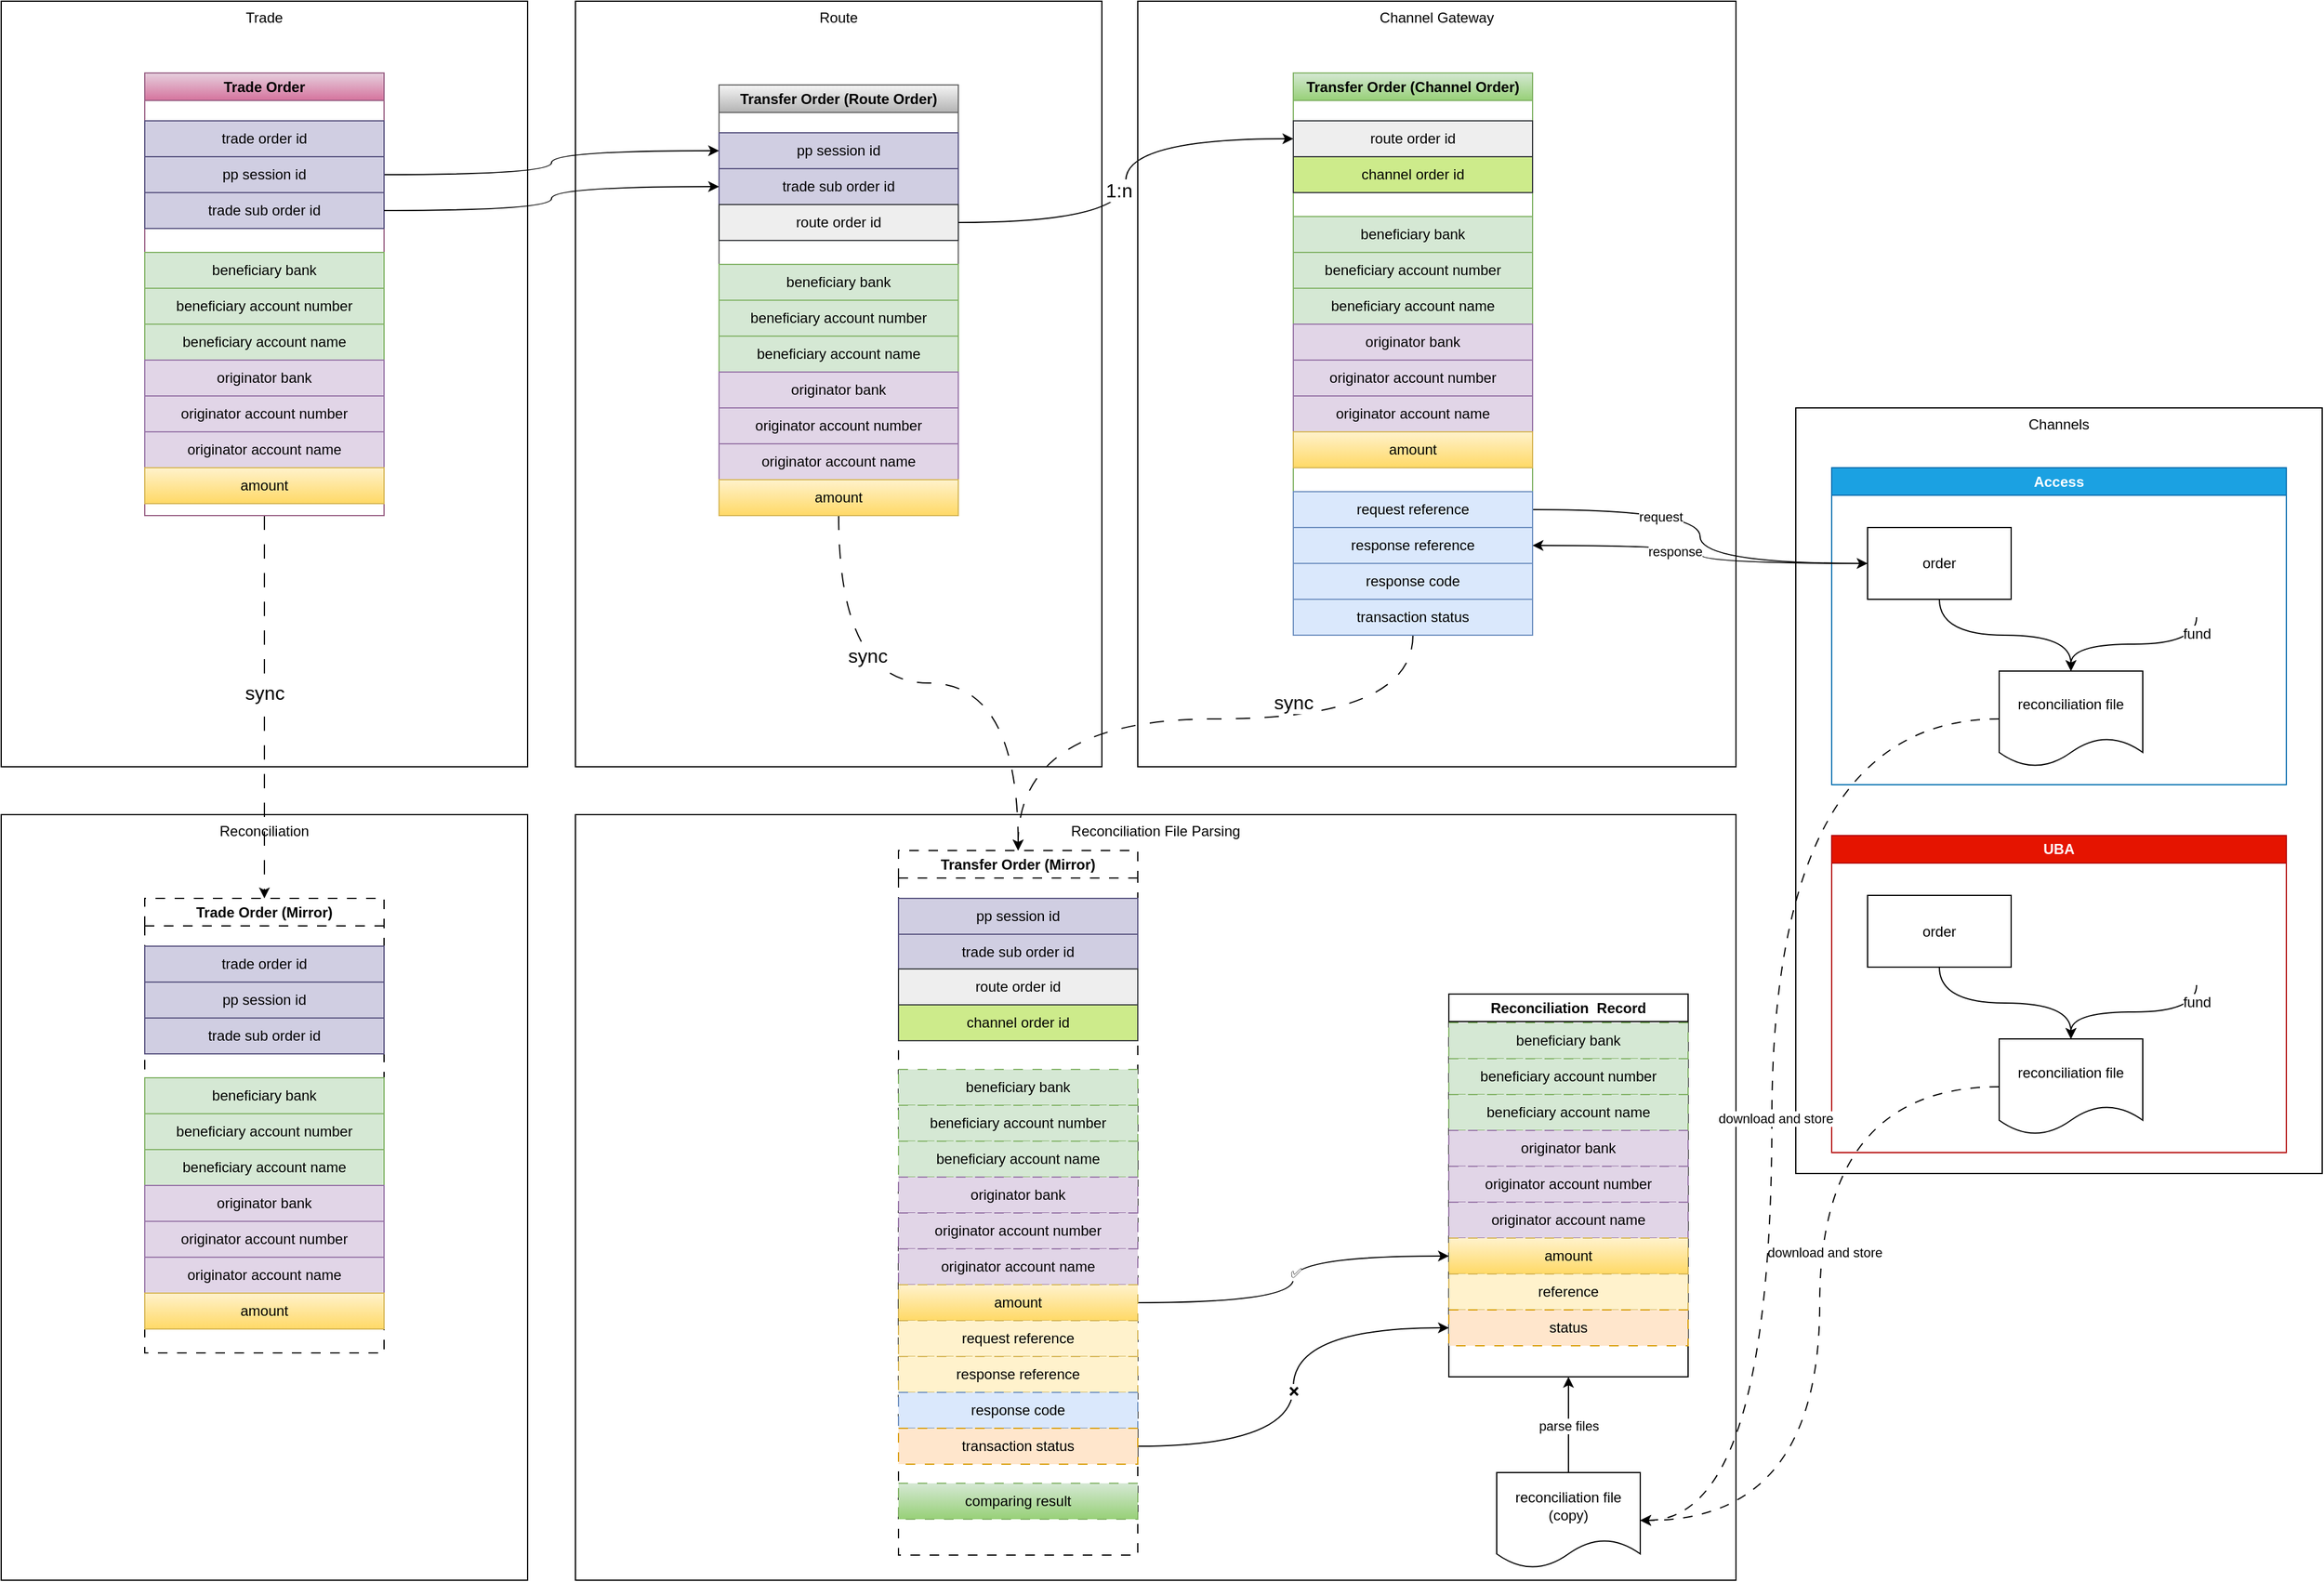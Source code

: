 <mxfile version="21.6.8" type="github">
  <diagram name="第 1 页" id="IDC6OgUZG76HqQoy6pAl">
    <mxGraphModel dx="2133" dy="830" grid="1" gridSize="10" guides="1" tooltips="1" connect="1" arrows="1" fold="1" page="1" pageScale="1" pageWidth="827" pageHeight="1169" math="0" shadow="0">
      <root>
        <mxCell id="0" />
        <mxCell id="1" parent="0" />
        <mxCell id="mXisu1iTDLMtMhRkeNwS-14" value="Route" style="rounded=0;whiteSpace=wrap;html=1;align=center;verticalAlign=top;" vertex="1" parent="1">
          <mxGeometry x="50" y="40" width="440" height="640" as="geometry" />
        </mxCell>
        <mxCell id="8EhN2QBnAJq9SpPhxFZ0-1" value="Trade" style="rounded=0;whiteSpace=wrap;html=1;align=center;verticalAlign=top;" parent="1" vertex="1">
          <mxGeometry x="-430" y="40" width="440" height="640" as="geometry" />
        </mxCell>
        <mxCell id="8EhN2QBnAJq9SpPhxFZ0-2" value="Channel Gateway" style="rounded=0;whiteSpace=wrap;html=1;align=center;verticalAlign=top;" parent="1" vertex="1">
          <mxGeometry x="520" y="40" width="500" height="640" as="geometry" />
        </mxCell>
        <mxCell id="8EhN2QBnAJq9SpPhxFZ0-3" value="Channels" style="rounded=0;whiteSpace=wrap;html=1;align=center;verticalAlign=top;" parent="1" vertex="1">
          <mxGeometry x="1070" y="380" width="440" height="640" as="geometry" />
        </mxCell>
        <mxCell id="8EhN2QBnAJq9SpPhxFZ0-11" value="&lt;div style=&quot;text-align: left;&quot;&gt;&lt;span style=&quot;background-color: initial;&quot;&gt;Reconciliation File Parsing&lt;/span&gt;&lt;/div&gt;" style="rounded=0;whiteSpace=wrap;html=1;align=center;verticalAlign=top;" parent="1" vertex="1">
          <mxGeometry x="50" y="720" width="970" height="640" as="geometry" />
        </mxCell>
        <mxCell id="8EhN2QBnAJq9SpPhxFZ0-15" value="Reconciliation" style="rounded=0;whiteSpace=wrap;html=1;align=center;verticalAlign=top;" parent="1" vertex="1">
          <mxGeometry x="-430" y="720" width="440" height="640" as="geometry" />
        </mxCell>
        <mxCell id="8EhN2QBnAJq9SpPhxFZ0-19" value="Transfer Order (Channel Order)" style="swimlane;whiteSpace=wrap;html=1;fillColor=#d5e8d4;gradientColor=#97d077;strokeColor=#82b366;" parent="1" vertex="1">
          <mxGeometry x="650" y="100" width="200" height="470" as="geometry" />
        </mxCell>
        <mxCell id="mXisu1iTDLMtMhRkeNwS-12" value="channel order id" style="rounded=0;whiteSpace=wrap;html=1;fillColor=#cdeb8b;strokeColor=#36393d;container=0;" vertex="1" parent="8EhN2QBnAJq9SpPhxFZ0-19">
          <mxGeometry y="70" width="200" height="30" as="geometry" />
        </mxCell>
        <mxCell id="8EhN2QBnAJq9SpPhxFZ0-20" value="Access" style="swimlane;whiteSpace=wrap;html=1;fillColor=#1ba1e2;fontColor=#ffffff;strokeColor=#006EAF;" parent="1" vertex="1">
          <mxGeometry x="1100" y="430" width="380" height="265" as="geometry" />
        </mxCell>
        <mxCell id="8EhN2QBnAJq9SpPhxFZ0-21" value="reconciliation file" style="shape=document;whiteSpace=wrap;html=1;boundedLbl=1;" parent="8EhN2QBnAJq9SpPhxFZ0-20" vertex="1">
          <mxGeometry x="140" y="170" width="120" height="80" as="geometry" />
        </mxCell>
        <mxCell id="8EhN2QBnAJq9SpPhxFZ0-22" style="edgeStyle=orthogonalEdgeStyle;rounded=0;orthogonalLoop=1;jettySize=auto;html=1;entryX=0.5;entryY=0;entryDx=0;entryDy=0;curved=1;" parent="8EhN2QBnAJq9SpPhxFZ0-20" source="8EhN2QBnAJq9SpPhxFZ0-23" target="8EhN2QBnAJq9SpPhxFZ0-21" edge="1">
          <mxGeometry relative="1" as="geometry" />
        </mxCell>
        <mxCell id="8EhN2QBnAJq9SpPhxFZ0-23" value="order" style="rounded=0;whiteSpace=wrap;html=1;" parent="8EhN2QBnAJq9SpPhxFZ0-20" vertex="1">
          <mxGeometry x="30" y="50" width="120" height="60" as="geometry" />
        </mxCell>
        <mxCell id="8EhN2QBnAJq9SpPhxFZ0-24" style="edgeStyle=orthogonalEdgeStyle;rounded=0;orthogonalLoop=1;jettySize=auto;html=1;entryX=0.5;entryY=0;entryDx=0;entryDy=0;curved=1;exitX=0.5;exitY=1;exitDx=0;exitDy=0;" parent="8EhN2QBnAJq9SpPhxFZ0-20" source="8EhN2QBnAJq9SpPhxFZ0-25" target="8EhN2QBnAJq9SpPhxFZ0-21" edge="1">
          <mxGeometry relative="1" as="geometry" />
        </mxCell>
        <mxCell id="8EhN2QBnAJq9SpPhxFZ0-25" value="fund" style="shape=image;html=1;verticalAlign=top;verticalLabelPosition=bottom;labelBackgroundColor=#ffffff;imageAspect=0;aspect=fixed;image=https://cdn4.iconfinder.com/data/icons/online-marketing-hand-drawn-vol-1/52/coin__dollar__money__payment__finance__fund__cash-128.png" parent="8EhN2QBnAJq9SpPhxFZ0-20" vertex="1">
          <mxGeometry x="260" y="35" width="90" height="90" as="geometry" />
        </mxCell>
        <mxCell id="8EhN2QBnAJq9SpPhxFZ0-26" value="UBA" style="swimlane;whiteSpace=wrap;html=1;fillColor=#e51400;fontColor=#ffffff;strokeColor=#B20000;" parent="1" vertex="1">
          <mxGeometry x="1100" y="737.5" width="380" height="265" as="geometry" />
        </mxCell>
        <mxCell id="8EhN2QBnAJq9SpPhxFZ0-27" value="reconciliation file" style="shape=document;whiteSpace=wrap;html=1;boundedLbl=1;" parent="8EhN2QBnAJq9SpPhxFZ0-26" vertex="1">
          <mxGeometry x="140" y="170" width="120" height="80" as="geometry" />
        </mxCell>
        <mxCell id="8EhN2QBnAJq9SpPhxFZ0-28" style="edgeStyle=orthogonalEdgeStyle;rounded=0;orthogonalLoop=1;jettySize=auto;html=1;entryX=0.5;entryY=0;entryDx=0;entryDy=0;curved=1;" parent="8EhN2QBnAJq9SpPhxFZ0-26" source="8EhN2QBnAJq9SpPhxFZ0-29" target="8EhN2QBnAJq9SpPhxFZ0-27" edge="1">
          <mxGeometry relative="1" as="geometry" />
        </mxCell>
        <mxCell id="8EhN2QBnAJq9SpPhxFZ0-29" value="order" style="rounded=0;whiteSpace=wrap;html=1;" parent="8EhN2QBnAJq9SpPhxFZ0-26" vertex="1">
          <mxGeometry x="30" y="50" width="120" height="60" as="geometry" />
        </mxCell>
        <mxCell id="8EhN2QBnAJq9SpPhxFZ0-30" style="edgeStyle=orthogonalEdgeStyle;rounded=0;orthogonalLoop=1;jettySize=auto;html=1;entryX=0.5;entryY=0;entryDx=0;entryDy=0;curved=1;exitX=0.5;exitY=1;exitDx=0;exitDy=0;" parent="8EhN2QBnAJq9SpPhxFZ0-26" source="8EhN2QBnAJq9SpPhxFZ0-31" target="8EhN2QBnAJq9SpPhxFZ0-27" edge="1">
          <mxGeometry relative="1" as="geometry" />
        </mxCell>
        <mxCell id="8EhN2QBnAJq9SpPhxFZ0-31" value="fund" style="shape=image;html=1;verticalAlign=top;verticalLabelPosition=bottom;labelBackgroundColor=#ffffff;imageAspect=0;aspect=fixed;image=https://cdn4.iconfinder.com/data/icons/online-marketing-hand-drawn-vol-1/52/coin__dollar__money__payment__finance__fund__cash-128.png" parent="8EhN2QBnAJq9SpPhxFZ0-26" vertex="1">
          <mxGeometry x="260" y="35" width="90" height="90" as="geometry" />
        </mxCell>
        <mxCell id="8EhN2QBnAJq9SpPhxFZ0-40" value="Transfer Order (Mirror)" style="swimlane;whiteSpace=wrap;html=1;dashed=1;dashPattern=8 8;" parent="1" vertex="1">
          <mxGeometry x="320" y="750" width="200" height="589" as="geometry" />
        </mxCell>
        <mxCell id="mXisu1iTDLMtMhRkeNwS-45" value="trade sub order id" style="rounded=0;whiteSpace=wrap;html=1;fillColor=#d0cee2;strokeColor=#56517e;container=0;" vertex="1" parent="8EhN2QBnAJq9SpPhxFZ0-40">
          <mxGeometry y="70" width="200" height="30" as="geometry" />
        </mxCell>
        <mxCell id="mXisu1iTDLMtMhRkeNwS-46" value="pp session id" style="rounded=0;whiteSpace=wrap;html=1;fillColor=#d0cee2;strokeColor=#56517e;container=0;" vertex="1" parent="8EhN2QBnAJq9SpPhxFZ0-40">
          <mxGeometry y="40" width="200" height="30" as="geometry" />
        </mxCell>
        <mxCell id="8EhN2QBnAJq9SpPhxFZ0-41" style="edgeStyle=orthogonalEdgeStyle;rounded=0;orthogonalLoop=1;jettySize=auto;html=1;entryX=0.5;entryY=0;entryDx=0;entryDy=0;curved=1;dashed=1;dashPattern=12 12;strokeWidth=1;exitX=0.5;exitY=1;exitDx=0;exitDy=0;" parent="1" source="8EhN2QBnAJq9SpPhxFZ0-19" target="8EhN2QBnAJq9SpPhxFZ0-40" edge="1">
          <mxGeometry relative="1" as="geometry">
            <Array as="points">
              <mxPoint x="750" y="640" />
              <mxPoint x="420" y="640" />
            </Array>
          </mxGeometry>
        </mxCell>
        <mxCell id="8EhN2QBnAJq9SpPhxFZ0-42" value="sync" style="edgeLabel;html=1;align=center;verticalAlign=middle;resizable=0;points=[];fontSize=16;" parent="8EhN2QBnAJq9SpPhxFZ0-41" vertex="1" connectable="0">
          <mxGeometry x="-0.333" y="-14" relative="1" as="geometry">
            <mxPoint as="offset" />
          </mxGeometry>
        </mxCell>
        <mxCell id="8EhN2QBnAJq9SpPhxFZ0-44" value="Reconciliation&amp;nbsp; Record" style="swimlane;whiteSpace=wrap;html=1;" parent="1" vertex="1">
          <mxGeometry x="780" y="870" width="200" height="320" as="geometry" />
        </mxCell>
        <mxCell id="exneHYosglLth6qOWhdi-8" style="edgeStyle=orthogonalEdgeStyle;rounded=0;orthogonalLoop=1;jettySize=auto;html=1;entryX=0.5;entryY=1;entryDx=0;entryDy=0;" parent="1" source="8EhN2QBnAJq9SpPhxFZ0-55" target="8EhN2QBnAJq9SpPhxFZ0-44" edge="1">
          <mxGeometry relative="1" as="geometry" />
        </mxCell>
        <mxCell id="exneHYosglLth6qOWhdi-9" value="parse files" style="edgeLabel;html=1;align=center;verticalAlign=middle;resizable=0;points=[];" parent="exneHYosglLth6qOWhdi-8" vertex="1" connectable="0">
          <mxGeometry x="-0.025" relative="1" as="geometry">
            <mxPoint as="offset" />
          </mxGeometry>
        </mxCell>
        <mxCell id="8EhN2QBnAJq9SpPhxFZ0-55" value="reconciliation file (copy)" style="shape=document;whiteSpace=wrap;html=1;boundedLbl=1;" parent="1" vertex="1">
          <mxGeometry x="820" y="1270" width="120" height="80" as="geometry" />
        </mxCell>
        <mxCell id="8EhN2QBnAJq9SpPhxFZ0-56" style="edgeStyle=orthogonalEdgeStyle;rounded=0;orthogonalLoop=1;jettySize=auto;html=1;entryX=1;entryY=0.5;entryDx=0;entryDy=0;curved=1;dashed=1;dashPattern=8 8;" parent="1" source="8EhN2QBnAJq9SpPhxFZ0-27" target="8EhN2QBnAJq9SpPhxFZ0-55" edge="1">
          <mxGeometry relative="1" as="geometry" />
        </mxCell>
        <mxCell id="mXisu1iTDLMtMhRkeNwS-3" value="download and store" style="edgeLabel;html=1;align=center;verticalAlign=middle;resizable=0;points=[];" vertex="1" connectable="0" parent="8EhN2QBnAJq9SpPhxFZ0-56">
          <mxGeometry x="-0.132" y="4" relative="1" as="geometry">
            <mxPoint y="1" as="offset" />
          </mxGeometry>
        </mxCell>
        <mxCell id="8EhN2QBnAJq9SpPhxFZ0-47" value="beneficiary bank" style="rounded=0;whiteSpace=wrap;html=1;fillColor=#d5e8d4;strokeColor=#82b366;dashed=1;dashPattern=8 8;" parent="1" vertex="1">
          <mxGeometry x="320" y="933" width="200" height="30" as="geometry" />
        </mxCell>
        <mxCell id="8EhN2QBnAJq9SpPhxFZ0-48" value="beneficiary account number" style="rounded=0;whiteSpace=wrap;html=1;fillColor=#d5e8d4;strokeColor=#82b366;dashed=1;dashPattern=8 8;" parent="1" vertex="1">
          <mxGeometry x="320" y="963" width="200" height="30" as="geometry" />
        </mxCell>
        <mxCell id="8EhN2QBnAJq9SpPhxFZ0-49" value="beneficiary account name" style="rounded=0;whiteSpace=wrap;html=1;fillColor=#d5e8d4;strokeColor=#82b366;dashed=1;dashPattern=8 8;" parent="1" vertex="1">
          <mxGeometry x="320" y="993" width="200" height="30" as="geometry" />
        </mxCell>
        <mxCell id="8EhN2QBnAJq9SpPhxFZ0-50" value="originator bank" style="rounded=0;whiteSpace=wrap;html=1;fillColor=#e1d5e7;strokeColor=#9673a6;dashed=1;dashPattern=8 8;" parent="1" vertex="1">
          <mxGeometry x="320" y="1023" width="200" height="30" as="geometry" />
        </mxCell>
        <mxCell id="8EhN2QBnAJq9SpPhxFZ0-51" value="originator account number" style="rounded=0;whiteSpace=wrap;html=1;fillColor=#e1d5e7;strokeColor=#9673a6;dashed=1;dashPattern=8 8;" parent="1" vertex="1">
          <mxGeometry x="320" y="1053" width="200" height="30" as="geometry" />
        </mxCell>
        <mxCell id="8EhN2QBnAJq9SpPhxFZ0-52" value="originator account name" style="rounded=0;whiteSpace=wrap;html=1;fillColor=#e1d5e7;strokeColor=#9673a6;dashed=1;dashPattern=8 8;" parent="1" vertex="1">
          <mxGeometry x="320" y="1083" width="200" height="30" as="geometry" />
        </mxCell>
        <mxCell id="exneHYosglLth6qOWhdi-19" style="edgeStyle=orthogonalEdgeStyle;rounded=0;orthogonalLoop=1;jettySize=auto;html=1;entryX=0;entryY=0.5;entryDx=0;entryDy=0;curved=1;" parent="1" source="8EhN2QBnAJq9SpPhxFZ0-53" target="exneHYosglLth6qOWhdi-16" edge="1">
          <mxGeometry relative="1" as="geometry" />
        </mxCell>
        <mxCell id="exneHYosglLth6qOWhdi-20" value="✅" style="edgeLabel;html=1;align=center;verticalAlign=middle;resizable=0;points=[];" parent="exneHYosglLth6qOWhdi-19" vertex="1" connectable="0">
          <mxGeometry x="0.04" y="-2" relative="1" as="geometry">
            <mxPoint as="offset" />
          </mxGeometry>
        </mxCell>
        <mxCell id="8EhN2QBnAJq9SpPhxFZ0-53" value="amount" style="rounded=0;whiteSpace=wrap;html=1;dashed=1;dashPattern=8 8;fillColor=#fff2cc;gradientColor=#ffd966;strokeColor=#d6b656;" parent="1" vertex="1">
          <mxGeometry x="320" y="1113" width="200" height="30" as="geometry" />
        </mxCell>
        <mxCell id="8EhN2QBnAJq9SpPhxFZ0-54" value="request reference" style="rounded=0;whiteSpace=wrap;html=1;fillColor=#fff2cc;strokeColor=#d6b656;dashed=1;dashPattern=8 8;" parent="1" vertex="1">
          <mxGeometry x="320" y="1143" width="200" height="30" as="geometry" />
        </mxCell>
        <mxCell id="exneHYosglLth6qOWhdi-4" value="response reference" style="rounded=0;whiteSpace=wrap;html=1;fillColor=#fff2cc;strokeColor=#d6b656;dashed=1;dashPattern=8 8;" parent="1" vertex="1">
          <mxGeometry x="320" y="1173" width="200" height="30" as="geometry" />
        </mxCell>
        <mxCell id="exneHYosglLth6qOWhdi-5" value="response code" style="rounded=0;whiteSpace=wrap;html=1;fillColor=#dae8fc;strokeColor=#6c8ebf;dashed=1;dashPattern=8 8;" parent="1" vertex="1">
          <mxGeometry x="320" y="1203" width="200" height="30" as="geometry" />
        </mxCell>
        <mxCell id="8EhN2QBnAJq9SpPhxFZ0-32" value="beneficiary bank" style="rounded=0;whiteSpace=wrap;html=1;fillColor=#d5e8d4;strokeColor=#82b366;container=0;" parent="1" vertex="1">
          <mxGeometry x="650" y="220" width="200" height="30" as="geometry" />
        </mxCell>
        <mxCell id="8EhN2QBnAJq9SpPhxFZ0-33" value="beneficiary account number" style="rounded=0;whiteSpace=wrap;html=1;fillColor=#d5e8d4;strokeColor=#82b366;" parent="1" vertex="1">
          <mxGeometry x="650" y="250" width="200" height="30" as="geometry" />
        </mxCell>
        <mxCell id="8EhN2QBnAJq9SpPhxFZ0-34" value="beneficiary account name" style="rounded=0;whiteSpace=wrap;html=1;fillColor=#d5e8d4;strokeColor=#82b366;" parent="1" vertex="1">
          <mxGeometry x="650" y="280" width="200" height="30" as="geometry" />
        </mxCell>
        <mxCell id="8EhN2QBnAJq9SpPhxFZ0-35" value="originator bank" style="rounded=0;whiteSpace=wrap;html=1;fillColor=#e1d5e7;strokeColor=#9673a6;" parent="1" vertex="1">
          <mxGeometry x="650" y="310" width="200" height="30" as="geometry" />
        </mxCell>
        <mxCell id="8EhN2QBnAJq9SpPhxFZ0-36" value="originator account number" style="rounded=0;whiteSpace=wrap;html=1;fillColor=#e1d5e7;strokeColor=#9673a6;" parent="1" vertex="1">
          <mxGeometry x="650" y="340" width="200" height="30" as="geometry" />
        </mxCell>
        <mxCell id="8EhN2QBnAJq9SpPhxFZ0-37" value="originator account name" style="rounded=0;whiteSpace=wrap;html=1;fillColor=#e1d5e7;strokeColor=#9673a6;" parent="1" vertex="1">
          <mxGeometry x="650" y="370" width="200" height="30" as="geometry" />
        </mxCell>
        <mxCell id="8EhN2QBnAJq9SpPhxFZ0-38" value="amount" style="rounded=0;whiteSpace=wrap;html=1;fillColor=#fff2cc;gradientColor=#ffd966;strokeColor=#d6b656;" parent="1" vertex="1">
          <mxGeometry x="650" y="400" width="200" height="30" as="geometry" />
        </mxCell>
        <mxCell id="mXisu1iTDLMtMhRkeNwS-35" style="edgeStyle=orthogonalEdgeStyle;rounded=0;orthogonalLoop=1;jettySize=auto;html=1;entryX=0;entryY=0.5;entryDx=0;entryDy=0;curved=1;" edge="1" parent="1" source="8EhN2QBnAJq9SpPhxFZ0-39" target="8EhN2QBnAJq9SpPhxFZ0-23">
          <mxGeometry relative="1" as="geometry" />
        </mxCell>
        <mxCell id="mXisu1iTDLMtMhRkeNwS-37" value="request" style="edgeLabel;html=1;align=center;verticalAlign=middle;resizable=0;points=[];" vertex="1" connectable="0" parent="mXisu1iTDLMtMhRkeNwS-35">
          <mxGeometry x="-0.342" y="-6" relative="1" as="geometry">
            <mxPoint as="offset" />
          </mxGeometry>
        </mxCell>
        <mxCell id="8EhN2QBnAJq9SpPhxFZ0-39" value="request reference" style="rounded=0;whiteSpace=wrap;html=1;fillColor=#dae8fc;strokeColor=#6c8ebf;" parent="1" vertex="1">
          <mxGeometry x="650" y="450" width="200" height="30" as="geometry" />
        </mxCell>
        <mxCell id="exneHYosglLth6qOWhdi-1" value="response code" style="rounded=0;whiteSpace=wrap;html=1;fillColor=#dae8fc;strokeColor=#6c8ebf;" parent="1" vertex="1">
          <mxGeometry x="650" y="510" width="200" height="30" as="geometry" />
        </mxCell>
        <mxCell id="exneHYosglLth6qOWhdi-2" value="response reference" style="rounded=0;whiteSpace=wrap;html=1;fillColor=#dae8fc;strokeColor=#6c8ebf;" parent="1" vertex="1">
          <mxGeometry x="650" y="480" width="200" height="30" as="geometry" />
        </mxCell>
        <mxCell id="exneHYosglLth6qOWhdi-6" value="transaction status" style="rounded=0;whiteSpace=wrap;html=1;fillColor=#dae8fc;strokeColor=#6c8ebf;" parent="1" vertex="1">
          <mxGeometry x="650" y="540" width="200" height="30" as="geometry" />
        </mxCell>
        <mxCell id="exneHYosglLth6qOWhdi-21" style="edgeStyle=orthogonalEdgeStyle;rounded=0;orthogonalLoop=1;jettySize=auto;html=1;entryX=0;entryY=0.5;entryDx=0;entryDy=0;curved=1;" parent="1" source="exneHYosglLth6qOWhdi-7" target="exneHYosglLth6qOWhdi-18" edge="1">
          <mxGeometry relative="1" as="geometry" />
        </mxCell>
        <mxCell id="exneHYosglLth6qOWhdi-22" value="❌" style="edgeLabel;html=1;align=center;verticalAlign=middle;resizable=0;points=[];" parent="exneHYosglLth6qOWhdi-21" vertex="1" connectable="0">
          <mxGeometry x="-0.018" relative="1" as="geometry">
            <mxPoint as="offset" />
          </mxGeometry>
        </mxCell>
        <mxCell id="exneHYosglLth6qOWhdi-7" value="transaction status" style="rounded=0;whiteSpace=wrap;html=1;fillColor=#ffe6cc;strokeColor=#d79b00;dashed=1;dashPattern=8 8;" parent="1" vertex="1">
          <mxGeometry x="320" y="1233" width="200" height="30" as="geometry" />
        </mxCell>
        <mxCell id="exneHYosglLth6qOWhdi-10" value="beneficiary bank" style="rounded=0;whiteSpace=wrap;html=1;fillColor=#d5e8d4;strokeColor=#82b366;dashed=1;dashPattern=8 8;" parent="1" vertex="1">
          <mxGeometry x="780" y="894" width="200" height="30" as="geometry" />
        </mxCell>
        <mxCell id="exneHYosglLth6qOWhdi-11" value="beneficiary account number" style="rounded=0;whiteSpace=wrap;html=1;fillColor=#d5e8d4;strokeColor=#82b366;dashed=1;dashPattern=8 8;" parent="1" vertex="1">
          <mxGeometry x="780" y="924" width="200" height="30" as="geometry" />
        </mxCell>
        <mxCell id="exneHYosglLth6qOWhdi-12" value="beneficiary account name" style="rounded=0;whiteSpace=wrap;html=1;fillColor=#d5e8d4;strokeColor=#82b366;dashed=1;dashPattern=8 8;" parent="1" vertex="1">
          <mxGeometry x="780" y="954" width="200" height="30" as="geometry" />
        </mxCell>
        <mxCell id="exneHYosglLth6qOWhdi-13" value="originator bank" style="rounded=0;whiteSpace=wrap;html=1;fillColor=#e1d5e7;strokeColor=#9673a6;dashed=1;dashPattern=8 8;" parent="1" vertex="1">
          <mxGeometry x="780" y="984" width="200" height="30" as="geometry" />
        </mxCell>
        <mxCell id="exneHYosglLth6qOWhdi-14" value="originator account number" style="rounded=0;whiteSpace=wrap;html=1;fillColor=#e1d5e7;strokeColor=#9673a6;dashed=1;dashPattern=8 8;" parent="1" vertex="1">
          <mxGeometry x="780" y="1014" width="200" height="30" as="geometry" />
        </mxCell>
        <mxCell id="exneHYosglLth6qOWhdi-15" value="originator account name" style="rounded=0;whiteSpace=wrap;html=1;fillColor=#e1d5e7;strokeColor=#9673a6;dashed=1;dashPattern=8 8;" parent="1" vertex="1">
          <mxGeometry x="780" y="1044" width="200" height="30" as="geometry" />
        </mxCell>
        <mxCell id="exneHYosglLth6qOWhdi-16" value="amount" style="rounded=0;whiteSpace=wrap;html=1;dashed=1;dashPattern=8 8;fillColor=#fff2cc;gradientColor=#ffd966;strokeColor=#d6b656;" parent="1" vertex="1">
          <mxGeometry x="780" y="1074" width="200" height="30" as="geometry" />
        </mxCell>
        <mxCell id="exneHYosglLth6qOWhdi-17" value="reference" style="rounded=0;whiteSpace=wrap;html=1;fillColor=#fff2cc;strokeColor=#d6b656;dashed=1;dashPattern=8 8;" parent="1" vertex="1">
          <mxGeometry x="780" y="1104" width="200" height="30" as="geometry" />
        </mxCell>
        <mxCell id="exneHYosglLth6qOWhdi-18" value="status" style="rounded=0;whiteSpace=wrap;html=1;fillColor=#ffe6cc;strokeColor=#d79b00;dashed=1;dashPattern=8 8;" parent="1" vertex="1">
          <mxGeometry x="780" y="1134" width="200" height="30" as="geometry" />
        </mxCell>
        <mxCell id="exneHYosglLth6qOWhdi-23" value="comparing result" style="rounded=0;whiteSpace=wrap;html=1;fillColor=#d5e8d4;strokeColor=#82b366;dashed=1;dashPattern=8 8;gradientColor=#97d077;" parent="1" vertex="1">
          <mxGeometry x="320" y="1279" width="200" height="30" as="geometry" />
        </mxCell>
        <mxCell id="mXisu1iTDLMtMhRkeNwS-40" style="edgeStyle=orthogonalEdgeStyle;rounded=0;orthogonalLoop=1;jettySize=auto;html=1;entryX=0.5;entryY=0;entryDx=0;entryDy=0;dashed=1;dashPattern=12 12;" edge="1" parent="1" source="exneHYosglLth6qOWhdi-24" target="mXisu1iTDLMtMhRkeNwS-39">
          <mxGeometry relative="1" as="geometry" />
        </mxCell>
        <mxCell id="mXisu1iTDLMtMhRkeNwS-41" value="&lt;font style=&quot;font-size: 16px;&quot;&gt;sync&lt;/font&gt;" style="edgeLabel;html=1;align=center;verticalAlign=middle;resizable=0;points=[];" vertex="1" connectable="0" parent="mXisu1iTDLMtMhRkeNwS-40">
          <mxGeometry x="-0.075" relative="1" as="geometry">
            <mxPoint as="offset" />
          </mxGeometry>
        </mxCell>
        <mxCell id="exneHYosglLth6qOWhdi-24" value="Trade Order" style="swimlane;whiteSpace=wrap;html=1;fillColor=#e6d0de;gradientColor=#d5739d;strokeColor=#996185;" parent="1" vertex="1">
          <mxGeometry x="-310" y="100" width="200" height="370" as="geometry" />
        </mxCell>
        <mxCell id="mXisu1iTDLMtMhRkeNwS-27" value="trade sub order id" style="rounded=0;whiteSpace=wrap;html=1;fillColor=#d0cee2;strokeColor=#56517e;container=0;movable=1;resizable=1;rotatable=1;deletable=1;editable=1;locked=0;connectable=1;" vertex="1" parent="exneHYosglLth6qOWhdi-24">
          <mxGeometry y="100" width="200" height="30" as="geometry" />
        </mxCell>
        <mxCell id="mXisu1iTDLMtMhRkeNwS-1" style="edgeStyle=orthogonalEdgeStyle;rounded=0;orthogonalLoop=1;jettySize=auto;html=1;entryX=1;entryY=0.5;entryDx=0;entryDy=0;curved=1;dashed=1;dashPattern=8 8;" edge="1" parent="1" source="8EhN2QBnAJq9SpPhxFZ0-21" target="8EhN2QBnAJq9SpPhxFZ0-55">
          <mxGeometry relative="1" as="geometry">
            <Array as="points">
              <mxPoint x="1050" y="640" />
              <mxPoint x="1050" y="1310" />
            </Array>
          </mxGeometry>
        </mxCell>
        <mxCell id="mXisu1iTDLMtMhRkeNwS-2" value="download and store" style="edgeLabel;html=1;align=center;verticalAlign=middle;resizable=0;points=[];" vertex="1" connectable="0" parent="mXisu1iTDLMtMhRkeNwS-1">
          <mxGeometry x="0.08" y="3" relative="1" as="geometry">
            <mxPoint as="offset" />
          </mxGeometry>
        </mxCell>
        <mxCell id="mXisu1iTDLMtMhRkeNwS-13" value="route order id" style="rounded=0;whiteSpace=wrap;html=1;fillColor=#eeeeee;strokeColor=#36393d;container=0;" vertex="1" parent="1">
          <mxGeometry x="650" y="140" width="200" height="30" as="geometry" />
        </mxCell>
        <mxCell id="mXisu1iTDLMtMhRkeNwS-47" style="edgeStyle=orthogonalEdgeStyle;rounded=0;orthogonalLoop=1;jettySize=auto;html=1;entryX=0.5;entryY=0;entryDx=0;entryDy=0;curved=1;dashed=1;dashPattern=12 12;" edge="1" parent="1" source="mXisu1iTDLMtMhRkeNwS-15" target="8EhN2QBnAJq9SpPhxFZ0-40">
          <mxGeometry relative="1" as="geometry" />
        </mxCell>
        <mxCell id="mXisu1iTDLMtMhRkeNwS-48" value="&lt;font style=&quot;font-size: 16px;&quot;&gt;sync&lt;/font&gt;" style="edgeLabel;html=1;align=center;verticalAlign=middle;resizable=0;points=[];" vertex="1" connectable="0" parent="mXisu1iTDLMtMhRkeNwS-47">
          <mxGeometry x="-0.237" y="24" relative="1" as="geometry">
            <mxPoint y="1" as="offset" />
          </mxGeometry>
        </mxCell>
        <mxCell id="mXisu1iTDLMtMhRkeNwS-15" value="Transfer Order (Route Order)" style="swimlane;whiteSpace=wrap;html=1;fillColor=#f5f5f5;gradientColor=#b3b3b3;strokeColor=#666666;" vertex="1" parent="1">
          <mxGeometry x="170" y="110" width="200" height="360" as="geometry" />
        </mxCell>
        <mxCell id="mXisu1iTDLMtMhRkeNwS-23" value="trade order id" style="rounded=0;whiteSpace=wrap;html=1;fillColor=#d0cee2;strokeColor=#56517e;container=0;movable=1;resizable=1;rotatable=1;deletable=1;editable=1;locked=0;connectable=1;" vertex="1" parent="1">
          <mxGeometry x="-310" y="140" width="200" height="30" as="geometry" />
        </mxCell>
        <mxCell id="mXisu1iTDLMtMhRkeNwS-32" style="edgeStyle=orthogonalEdgeStyle;rounded=0;orthogonalLoop=1;jettySize=auto;html=1;entryX=0;entryY=0.5;entryDx=0;entryDy=0;curved=1;" edge="1" parent="1" source="mXisu1iTDLMtMhRkeNwS-24" target="mXisu1iTDLMtMhRkeNwS-28">
          <mxGeometry relative="1" as="geometry" />
        </mxCell>
        <mxCell id="mXisu1iTDLMtMhRkeNwS-24" value="pp session id" style="rounded=0;whiteSpace=wrap;html=1;fillColor=#d0cee2;strokeColor=#56517e;container=0;movable=1;resizable=1;rotatable=1;deletable=1;editable=1;locked=0;connectable=1;" vertex="1" parent="1">
          <mxGeometry x="-310" y="170" width="200" height="30" as="geometry" />
        </mxCell>
        <mxCell id="mXisu1iTDLMtMhRkeNwS-29" value="" style="group" vertex="1" connectable="0" parent="1">
          <mxGeometry x="-310" y="250" width="200" height="210" as="geometry" />
        </mxCell>
        <mxCell id="mXisu1iTDLMtMhRkeNwS-5" value="beneficiary bank" style="rounded=0;whiteSpace=wrap;html=1;fillColor=#d5e8d4;strokeColor=#82b366;container=0;" vertex="1" parent="mXisu1iTDLMtMhRkeNwS-29">
          <mxGeometry width="200" height="30" as="geometry" />
        </mxCell>
        <mxCell id="mXisu1iTDLMtMhRkeNwS-6" value="beneficiary account number" style="rounded=0;whiteSpace=wrap;html=1;fillColor=#d5e8d4;strokeColor=#82b366;" vertex="1" parent="mXisu1iTDLMtMhRkeNwS-29">
          <mxGeometry y="30" width="200" height="30" as="geometry" />
        </mxCell>
        <mxCell id="mXisu1iTDLMtMhRkeNwS-7" value="beneficiary account name" style="rounded=0;whiteSpace=wrap;html=1;fillColor=#d5e8d4;strokeColor=#82b366;" vertex="1" parent="mXisu1iTDLMtMhRkeNwS-29">
          <mxGeometry y="60" width="200" height="30" as="geometry" />
        </mxCell>
        <mxCell id="mXisu1iTDLMtMhRkeNwS-8" value="originator bank" style="rounded=0;whiteSpace=wrap;html=1;fillColor=#e1d5e7;strokeColor=#9673a6;" vertex="1" parent="mXisu1iTDLMtMhRkeNwS-29">
          <mxGeometry y="90" width="200" height="30" as="geometry" />
        </mxCell>
        <mxCell id="mXisu1iTDLMtMhRkeNwS-9" value="originator account number" style="rounded=0;whiteSpace=wrap;html=1;fillColor=#e1d5e7;strokeColor=#9673a6;" vertex="1" parent="mXisu1iTDLMtMhRkeNwS-29">
          <mxGeometry y="120" width="200" height="30" as="geometry" />
        </mxCell>
        <mxCell id="mXisu1iTDLMtMhRkeNwS-10" value="originator account name" style="rounded=0;whiteSpace=wrap;html=1;fillColor=#e1d5e7;strokeColor=#9673a6;" vertex="1" parent="mXisu1iTDLMtMhRkeNwS-29">
          <mxGeometry y="150" width="200" height="30" as="geometry" />
        </mxCell>
        <mxCell id="mXisu1iTDLMtMhRkeNwS-11" value="amount" style="rounded=0;whiteSpace=wrap;html=1;fillColor=#fff2cc;gradientColor=#ffd966;strokeColor=#d6b656;" vertex="1" parent="mXisu1iTDLMtMhRkeNwS-29">
          <mxGeometry y="180" width="200" height="30" as="geometry" />
        </mxCell>
        <mxCell id="mXisu1iTDLMtMhRkeNwS-30" value="" style="group" vertex="1" connectable="0" parent="1">
          <mxGeometry x="170" y="150" width="200" height="90" as="geometry" />
        </mxCell>
        <mxCell id="mXisu1iTDLMtMhRkeNwS-25" value="trade sub order id" style="rounded=0;whiteSpace=wrap;html=1;fillColor=#d0cee2;strokeColor=#56517e;container=0;" vertex="1" parent="mXisu1iTDLMtMhRkeNwS-30">
          <mxGeometry y="30" width="200" height="30" as="geometry" />
        </mxCell>
        <mxCell id="mXisu1iTDLMtMhRkeNwS-26" value="route order id" style="rounded=0;whiteSpace=wrap;html=1;fillColor=#eeeeee;strokeColor=#36393d;container=0;" vertex="1" parent="mXisu1iTDLMtMhRkeNwS-30">
          <mxGeometry y="60" width="200" height="30" as="geometry" />
        </mxCell>
        <mxCell id="mXisu1iTDLMtMhRkeNwS-28" value="pp session id" style="rounded=0;whiteSpace=wrap;html=1;fillColor=#d0cee2;strokeColor=#56517e;container=0;" vertex="1" parent="mXisu1iTDLMtMhRkeNwS-30">
          <mxGeometry width="200" height="30" as="geometry" />
        </mxCell>
        <mxCell id="mXisu1iTDLMtMhRkeNwS-31" value="" style="group" vertex="1" connectable="0" parent="1">
          <mxGeometry x="170" y="260" width="200" height="210" as="geometry" />
        </mxCell>
        <mxCell id="mXisu1iTDLMtMhRkeNwS-16" value="beneficiary bank" style="rounded=0;whiteSpace=wrap;html=1;fillColor=#d5e8d4;strokeColor=#82b366;container=0;" vertex="1" parent="mXisu1iTDLMtMhRkeNwS-31">
          <mxGeometry width="200" height="30" as="geometry" />
        </mxCell>
        <mxCell id="mXisu1iTDLMtMhRkeNwS-17" value="beneficiary account number" style="rounded=0;whiteSpace=wrap;html=1;fillColor=#d5e8d4;strokeColor=#82b366;" vertex="1" parent="mXisu1iTDLMtMhRkeNwS-31">
          <mxGeometry y="30" width="200" height="30" as="geometry" />
        </mxCell>
        <mxCell id="mXisu1iTDLMtMhRkeNwS-18" value="beneficiary account name" style="rounded=0;whiteSpace=wrap;html=1;fillColor=#d5e8d4;strokeColor=#82b366;" vertex="1" parent="mXisu1iTDLMtMhRkeNwS-31">
          <mxGeometry y="60" width="200" height="30" as="geometry" />
        </mxCell>
        <mxCell id="mXisu1iTDLMtMhRkeNwS-19" value="originator bank" style="rounded=0;whiteSpace=wrap;html=1;fillColor=#e1d5e7;strokeColor=#9673a6;" vertex="1" parent="mXisu1iTDLMtMhRkeNwS-31">
          <mxGeometry y="90" width="200" height="30" as="geometry" />
        </mxCell>
        <mxCell id="mXisu1iTDLMtMhRkeNwS-20" value="originator account number" style="rounded=0;whiteSpace=wrap;html=1;fillColor=#e1d5e7;strokeColor=#9673a6;" vertex="1" parent="mXisu1iTDLMtMhRkeNwS-31">
          <mxGeometry y="120" width="200" height="30" as="geometry" />
        </mxCell>
        <mxCell id="mXisu1iTDLMtMhRkeNwS-21" value="originator account name" style="rounded=0;whiteSpace=wrap;html=1;fillColor=#e1d5e7;strokeColor=#9673a6;" vertex="1" parent="mXisu1iTDLMtMhRkeNwS-31">
          <mxGeometry y="150" width="200" height="30" as="geometry" />
        </mxCell>
        <mxCell id="mXisu1iTDLMtMhRkeNwS-22" value="amount" style="rounded=0;whiteSpace=wrap;html=1;fillColor=#fff2cc;gradientColor=#ffd966;strokeColor=#d6b656;" vertex="1" parent="mXisu1iTDLMtMhRkeNwS-31">
          <mxGeometry y="180" width="200" height="30" as="geometry" />
        </mxCell>
        <mxCell id="mXisu1iTDLMtMhRkeNwS-33" style="edgeStyle=orthogonalEdgeStyle;rounded=0;orthogonalLoop=1;jettySize=auto;html=1;entryX=0;entryY=0.5;entryDx=0;entryDy=0;curved=1;" edge="1" parent="1" source="mXisu1iTDLMtMhRkeNwS-27" target="mXisu1iTDLMtMhRkeNwS-25">
          <mxGeometry relative="1" as="geometry" />
        </mxCell>
        <mxCell id="mXisu1iTDLMtMhRkeNwS-34" style="edgeStyle=orthogonalEdgeStyle;rounded=0;orthogonalLoop=1;jettySize=auto;html=1;entryX=0;entryY=0.5;entryDx=0;entryDy=0;curved=1;" edge="1" parent="1" source="mXisu1iTDLMtMhRkeNwS-26" target="mXisu1iTDLMtMhRkeNwS-13">
          <mxGeometry relative="1" as="geometry" />
        </mxCell>
        <mxCell id="mXisu1iTDLMtMhRkeNwS-49" value="&lt;font style=&quot;font-size: 16px;&quot;&gt;1:n&lt;/font&gt;" style="edgeLabel;html=1;align=center;verticalAlign=middle;resizable=0;points=[];" vertex="1" connectable="0" parent="mXisu1iTDLMtMhRkeNwS-34">
          <mxGeometry x="-0.046" y="6" relative="1" as="geometry">
            <mxPoint as="offset" />
          </mxGeometry>
        </mxCell>
        <mxCell id="mXisu1iTDLMtMhRkeNwS-36" style="edgeStyle=orthogonalEdgeStyle;rounded=0;orthogonalLoop=1;jettySize=auto;html=1;entryX=1;entryY=0.5;entryDx=0;entryDy=0;curved=1;" edge="1" parent="1" source="8EhN2QBnAJq9SpPhxFZ0-23" target="exneHYosglLth6qOWhdi-2">
          <mxGeometry relative="1" as="geometry" />
        </mxCell>
        <mxCell id="mXisu1iTDLMtMhRkeNwS-38" value="response" style="edgeLabel;html=1;align=center;verticalAlign=middle;resizable=0;points=[];" vertex="1" connectable="0" parent="mXisu1iTDLMtMhRkeNwS-36">
          <mxGeometry x="0.193" y="5" relative="1" as="geometry">
            <mxPoint as="offset" />
          </mxGeometry>
        </mxCell>
        <mxCell id="mXisu1iTDLMtMhRkeNwS-39" value="Trade Order (Mirror)" style="swimlane;whiteSpace=wrap;html=1;dashed=1;dashPattern=8 8;" vertex="1" parent="1">
          <mxGeometry x="-310" y="790" width="200" height="380" as="geometry" />
        </mxCell>
        <mxCell id="mXisu1iTDLMtMhRkeNwS-43" value="channel order id" style="rounded=0;whiteSpace=wrap;html=1;fillColor=#cdeb8b;strokeColor=#36393d;container=0;" vertex="1" parent="1">
          <mxGeometry x="320" y="879" width="200" height="30" as="geometry" />
        </mxCell>
        <mxCell id="mXisu1iTDLMtMhRkeNwS-44" value="route order id" style="rounded=0;whiteSpace=wrap;html=1;fillColor=#eeeeee;strokeColor=#36393d;container=0;" vertex="1" parent="1">
          <mxGeometry x="320" y="849" width="200" height="30" as="geometry" />
        </mxCell>
        <mxCell id="mXisu1iTDLMtMhRkeNwS-50" value="trade sub order id" style="rounded=0;whiteSpace=wrap;html=1;fillColor=#d0cee2;strokeColor=#56517e;container=0;movable=1;resizable=1;rotatable=1;deletable=1;editable=1;locked=0;connectable=1;" vertex="1" parent="1">
          <mxGeometry x="-310" y="890" width="200" height="30" as="geometry" />
        </mxCell>
        <mxCell id="mXisu1iTDLMtMhRkeNwS-51" value="trade order id" style="rounded=0;whiteSpace=wrap;html=1;fillColor=#d0cee2;strokeColor=#56517e;container=0;movable=1;resizable=1;rotatable=1;deletable=1;editable=1;locked=0;connectable=1;" vertex="1" parent="1">
          <mxGeometry x="-310" y="830" width="200" height="30" as="geometry" />
        </mxCell>
        <mxCell id="mXisu1iTDLMtMhRkeNwS-52" value="pp session id" style="rounded=0;whiteSpace=wrap;html=1;fillColor=#d0cee2;strokeColor=#56517e;container=0;movable=1;resizable=1;rotatable=1;deletable=1;editable=1;locked=0;connectable=1;" vertex="1" parent="1">
          <mxGeometry x="-310" y="860" width="200" height="30" as="geometry" />
        </mxCell>
        <mxCell id="mXisu1iTDLMtMhRkeNwS-53" value="" style="group" vertex="1" connectable="0" parent="1">
          <mxGeometry x="-310" y="940" width="200" height="210" as="geometry" />
        </mxCell>
        <mxCell id="mXisu1iTDLMtMhRkeNwS-54" value="beneficiary bank" style="rounded=0;whiteSpace=wrap;html=1;fillColor=#d5e8d4;strokeColor=#82b366;container=0;" vertex="1" parent="mXisu1iTDLMtMhRkeNwS-53">
          <mxGeometry width="200" height="30" as="geometry" />
        </mxCell>
        <mxCell id="mXisu1iTDLMtMhRkeNwS-55" value="beneficiary account number" style="rounded=0;whiteSpace=wrap;html=1;fillColor=#d5e8d4;strokeColor=#82b366;" vertex="1" parent="mXisu1iTDLMtMhRkeNwS-53">
          <mxGeometry y="30" width="200" height="30" as="geometry" />
        </mxCell>
        <mxCell id="mXisu1iTDLMtMhRkeNwS-56" value="beneficiary account name" style="rounded=0;whiteSpace=wrap;html=1;fillColor=#d5e8d4;strokeColor=#82b366;" vertex="1" parent="mXisu1iTDLMtMhRkeNwS-53">
          <mxGeometry y="60" width="200" height="30" as="geometry" />
        </mxCell>
        <mxCell id="mXisu1iTDLMtMhRkeNwS-57" value="originator bank" style="rounded=0;whiteSpace=wrap;html=1;fillColor=#e1d5e7;strokeColor=#9673a6;" vertex="1" parent="mXisu1iTDLMtMhRkeNwS-53">
          <mxGeometry y="90" width="200" height="30" as="geometry" />
        </mxCell>
        <mxCell id="mXisu1iTDLMtMhRkeNwS-58" value="originator account number" style="rounded=0;whiteSpace=wrap;html=1;fillColor=#e1d5e7;strokeColor=#9673a6;" vertex="1" parent="mXisu1iTDLMtMhRkeNwS-53">
          <mxGeometry y="120" width="200" height="30" as="geometry" />
        </mxCell>
        <mxCell id="mXisu1iTDLMtMhRkeNwS-59" value="originator account name" style="rounded=0;whiteSpace=wrap;html=1;fillColor=#e1d5e7;strokeColor=#9673a6;" vertex="1" parent="mXisu1iTDLMtMhRkeNwS-53">
          <mxGeometry y="150" width="200" height="30" as="geometry" />
        </mxCell>
        <mxCell id="mXisu1iTDLMtMhRkeNwS-60" value="amount" style="rounded=0;whiteSpace=wrap;html=1;fillColor=#fff2cc;gradientColor=#ffd966;strokeColor=#d6b656;" vertex="1" parent="mXisu1iTDLMtMhRkeNwS-53">
          <mxGeometry y="180" width="200" height="30" as="geometry" />
        </mxCell>
      </root>
    </mxGraphModel>
  </diagram>
</mxfile>
